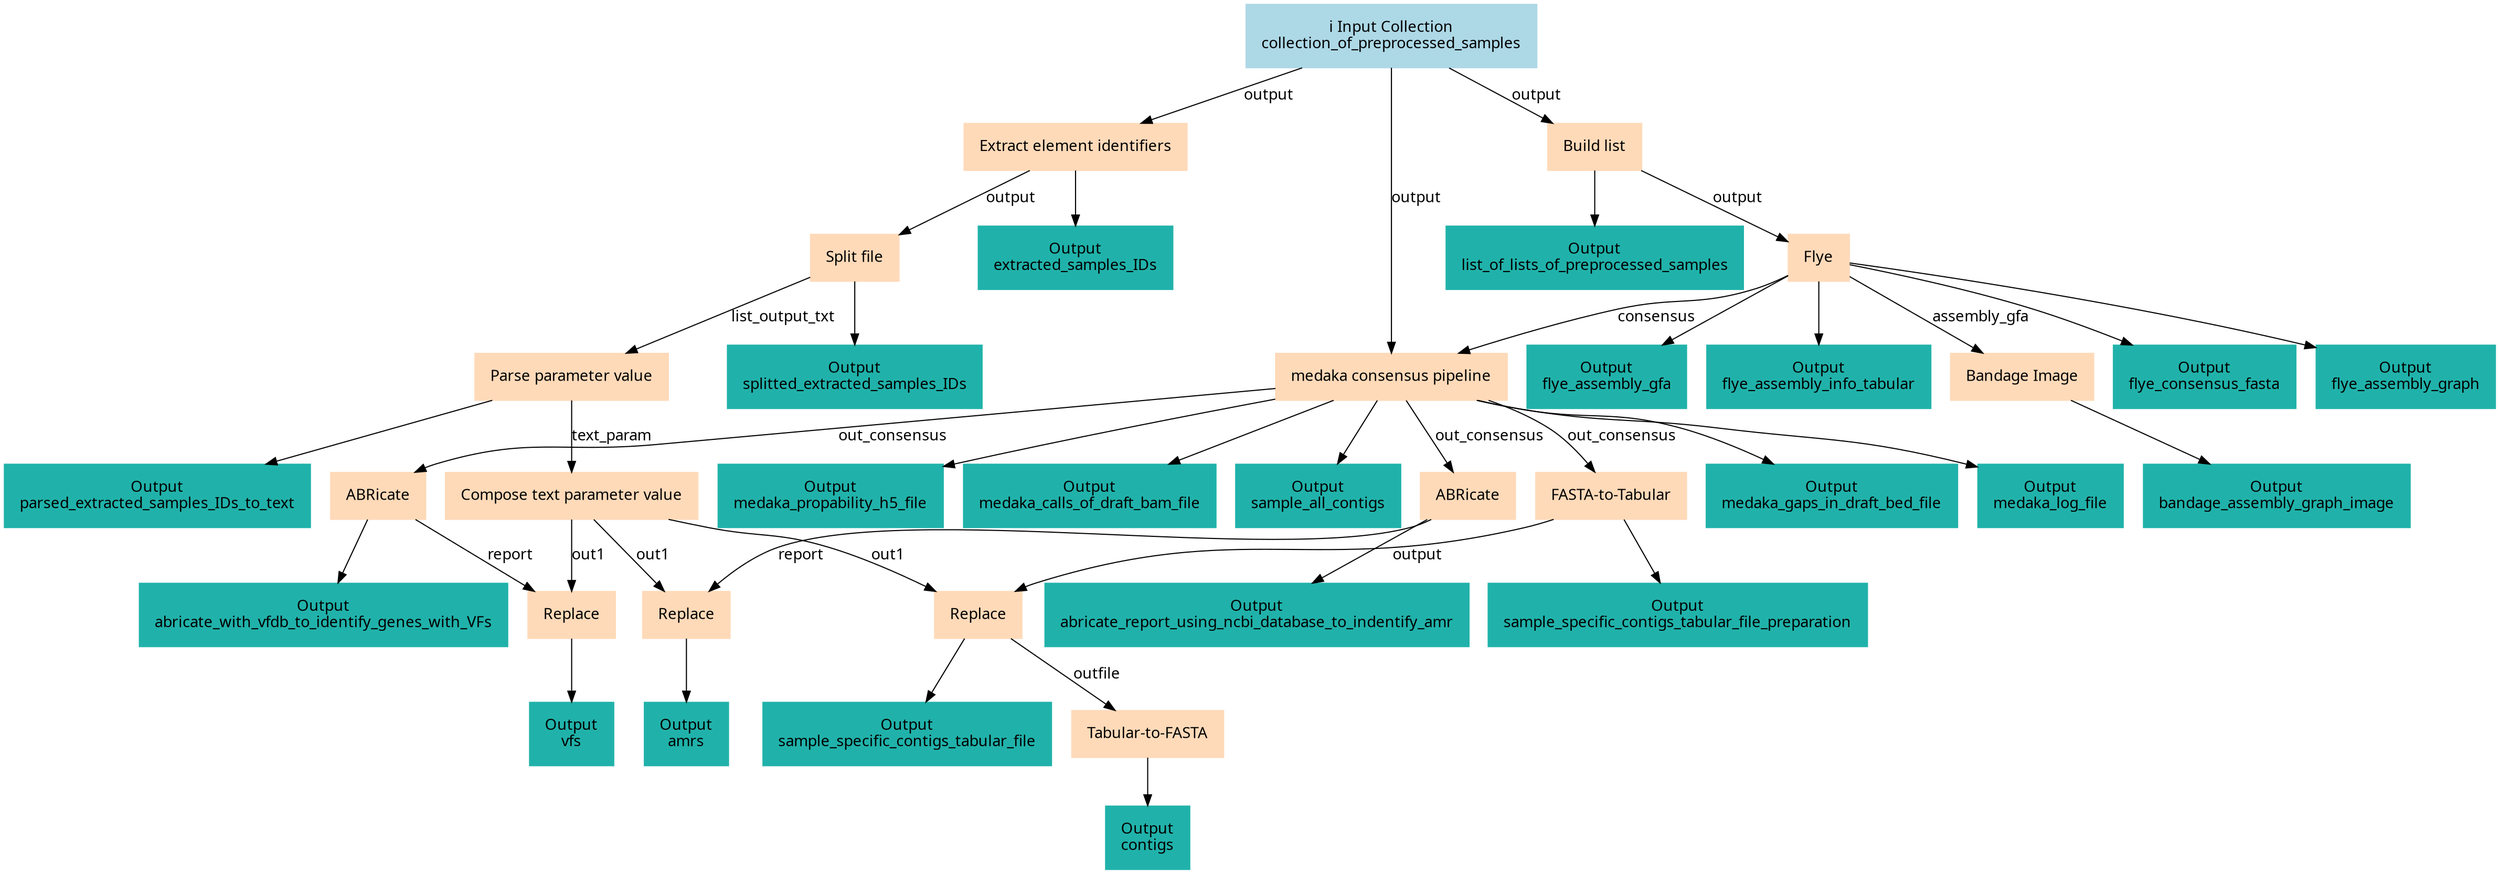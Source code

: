 digraph main {
  node [fontname="Atkinson Hyperlegible", shape=box, color=white,style=filled,color=peachpuff,margin="0.2,0.2"];
  edge [fontname="Atkinson Hyperlegible"];
  0[color=lightblue,label="ℹ️ Input Collection\ncollection_of_preprocessed_samples"]
  1[label="Extract element identifiers"]
  0 -> 1 [label="output"]
  kd82a93c623a94f85879cecd759a31087[color=lightseagreen,label="Output\nextracted_samples_IDs"]
  1 -> kd82a93c623a94f85879cecd759a31087
  2[label="Build list"]
  0 -> 2 [label="output"]
  kf5b5b2568ddf4da88111b1f6d3025a0d[color=lightseagreen,label="Output\nlist_of_lists_of_preprocessed_samples"]
  2 -> kf5b5b2568ddf4da88111b1f6d3025a0d
  3[label="Split file"]
  1 -> 3 [label="output"]
  keb5317bd4bad4cad92193ac379221d6e[color=lightseagreen,label="Output\nsplitted_extracted_samples_IDs"]
  3 -> keb5317bd4bad4cad92193ac379221d6e
  4[label="Flye"]
  2 -> 4 [label="output"]
  kff0d8c7b2ac74c6da110f71418dad938[color=lightseagreen,label="Output\nflye_consensus_fasta"]
  4 -> kff0d8c7b2ac74c6da110f71418dad938
  k2385436ffbe84d77a40b27a097d02941[color=lightseagreen,label="Output\nflye_assembly_graph"]
  4 -> k2385436ffbe84d77a40b27a097d02941
  k0e42ce51c46b45d8baa445c0e98ac712[color=lightseagreen,label="Output\nflye_assembly_gfa"]
  4 -> k0e42ce51c46b45d8baa445c0e98ac712
  k3f297aed7cee4999bbf469d84de6b64f[color=lightseagreen,label="Output\nflye_assembly_info_tabular"]
  4 -> k3f297aed7cee4999bbf469d84de6b64f
  5[label="Parse parameter value"]
  3 -> 5 [label="list_output_txt"]
  k3608e170c46242a28003f3f65baa3834[color=lightseagreen,label="Output\nparsed_extracted_samples_IDs_to_text"]
  5 -> k3608e170c46242a28003f3f65baa3834
  6[label="medaka consensus pipeline"]
  4 -> 6 [label="consensus"]
  0 -> 6 [label="output"]
  k9e5ad6ecb4084132ba07dec9fa626923[color=lightseagreen,label="Output\nmedaka_gaps_in_draft_bed_file"]
  6 -> k9e5ad6ecb4084132ba07dec9fa626923
  kfcbd3e3f2e934798b696dad7db9f2efd[color=lightseagreen,label="Output\nmedaka_log_file"]
  6 -> kfcbd3e3f2e934798b696dad7db9f2efd
  k60656aacad2a4c9b9a68b9fb18ae5595[color=lightseagreen,label="Output\nmedaka_propability_h5_file"]
  6 -> k60656aacad2a4c9b9a68b9fb18ae5595
  kc790d4348e784df0a0d48f9da0692158[color=lightseagreen,label="Output\nmedaka_calls_of_draft_bam_file"]
  6 -> kc790d4348e784df0a0d48f9da0692158
  kdf361e19b6d1405b96ccb48c1ab7c604[color=lightseagreen,label="Output\nsample_all_contigs"]
  6 -> kdf361e19b6d1405b96ccb48c1ab7c604
  7[label="Bandage Image"]
  4 -> 7 [label="assembly_gfa"]
  k9612a8511f944d54b0015d082bcc9055[color=lightseagreen,label="Output\nbandage_assembly_graph_image"]
  7 -> k9612a8511f944d54b0015d082bcc9055
  8[label="Compose text parameter value"]
  5 -> 8 [label="text_param"]
  9[label="FASTA-to-Tabular"]
  6 -> 9 [label="out_consensus"]
  kde06c3625b0a4c29956efbf02539789a[color=lightseagreen,label="Output\nsample_specific_contigs_tabular_file_preparation"]
  9 -> kde06c3625b0a4c29956efbf02539789a
  10[label="ABRicate"]
  6 -> 10 [label="out_consensus"]
  k8f227fc72d924c6faf64e841c1315b4f[color=lightseagreen,label="Output\nabricate_with_vfdb_to_identify_genes_with_VFs"]
  10 -> k8f227fc72d924c6faf64e841c1315b4f
  11[label="ABRicate"]
  6 -> 11 [label="out_consensus"]
  kfa021d98d8854834ac62f30d5792260e[color=lightseagreen,label="Output\nabricate_report_using_ncbi_database_to_indentify_amr"]
  11 -> kfa021d98d8854834ac62f30d5792260e
  12[label="Replace"]
  8 -> 12 [label="out1"]
  9 -> 12 [label="output"]
  k174cb2c3ed28453c8afb85150e0b51ad[color=lightseagreen,label="Output\nsample_specific_contigs_tabular_file"]
  12 -> k174cb2c3ed28453c8afb85150e0b51ad
  13[label="Replace"]
  8 -> 13 [label="out1"]
  10 -> 13 [label="report"]
  k19e56e006eef4a4e9cc6d93dbf9420ad[color=lightseagreen,label="Output\nvfs"]
  13 -> k19e56e006eef4a4e9cc6d93dbf9420ad
  14[label="Replace"]
  8 -> 14 [label="out1"]
  11 -> 14 [label="report"]
  ka8eb74a5362b4f0fa944672e27981a41[color=lightseagreen,label="Output\namrs"]
  14 -> ka8eb74a5362b4f0fa944672e27981a41
  15[label="Tabular-to-FASTA"]
  12 -> 15 [label="outfile"]
  ka5bb1cbe1bde49a1ad866d57b1319fbe[color=lightseagreen,label="Output\ncontigs"]
  15 -> ka5bb1cbe1bde49a1ad866d57b1319fbe
}